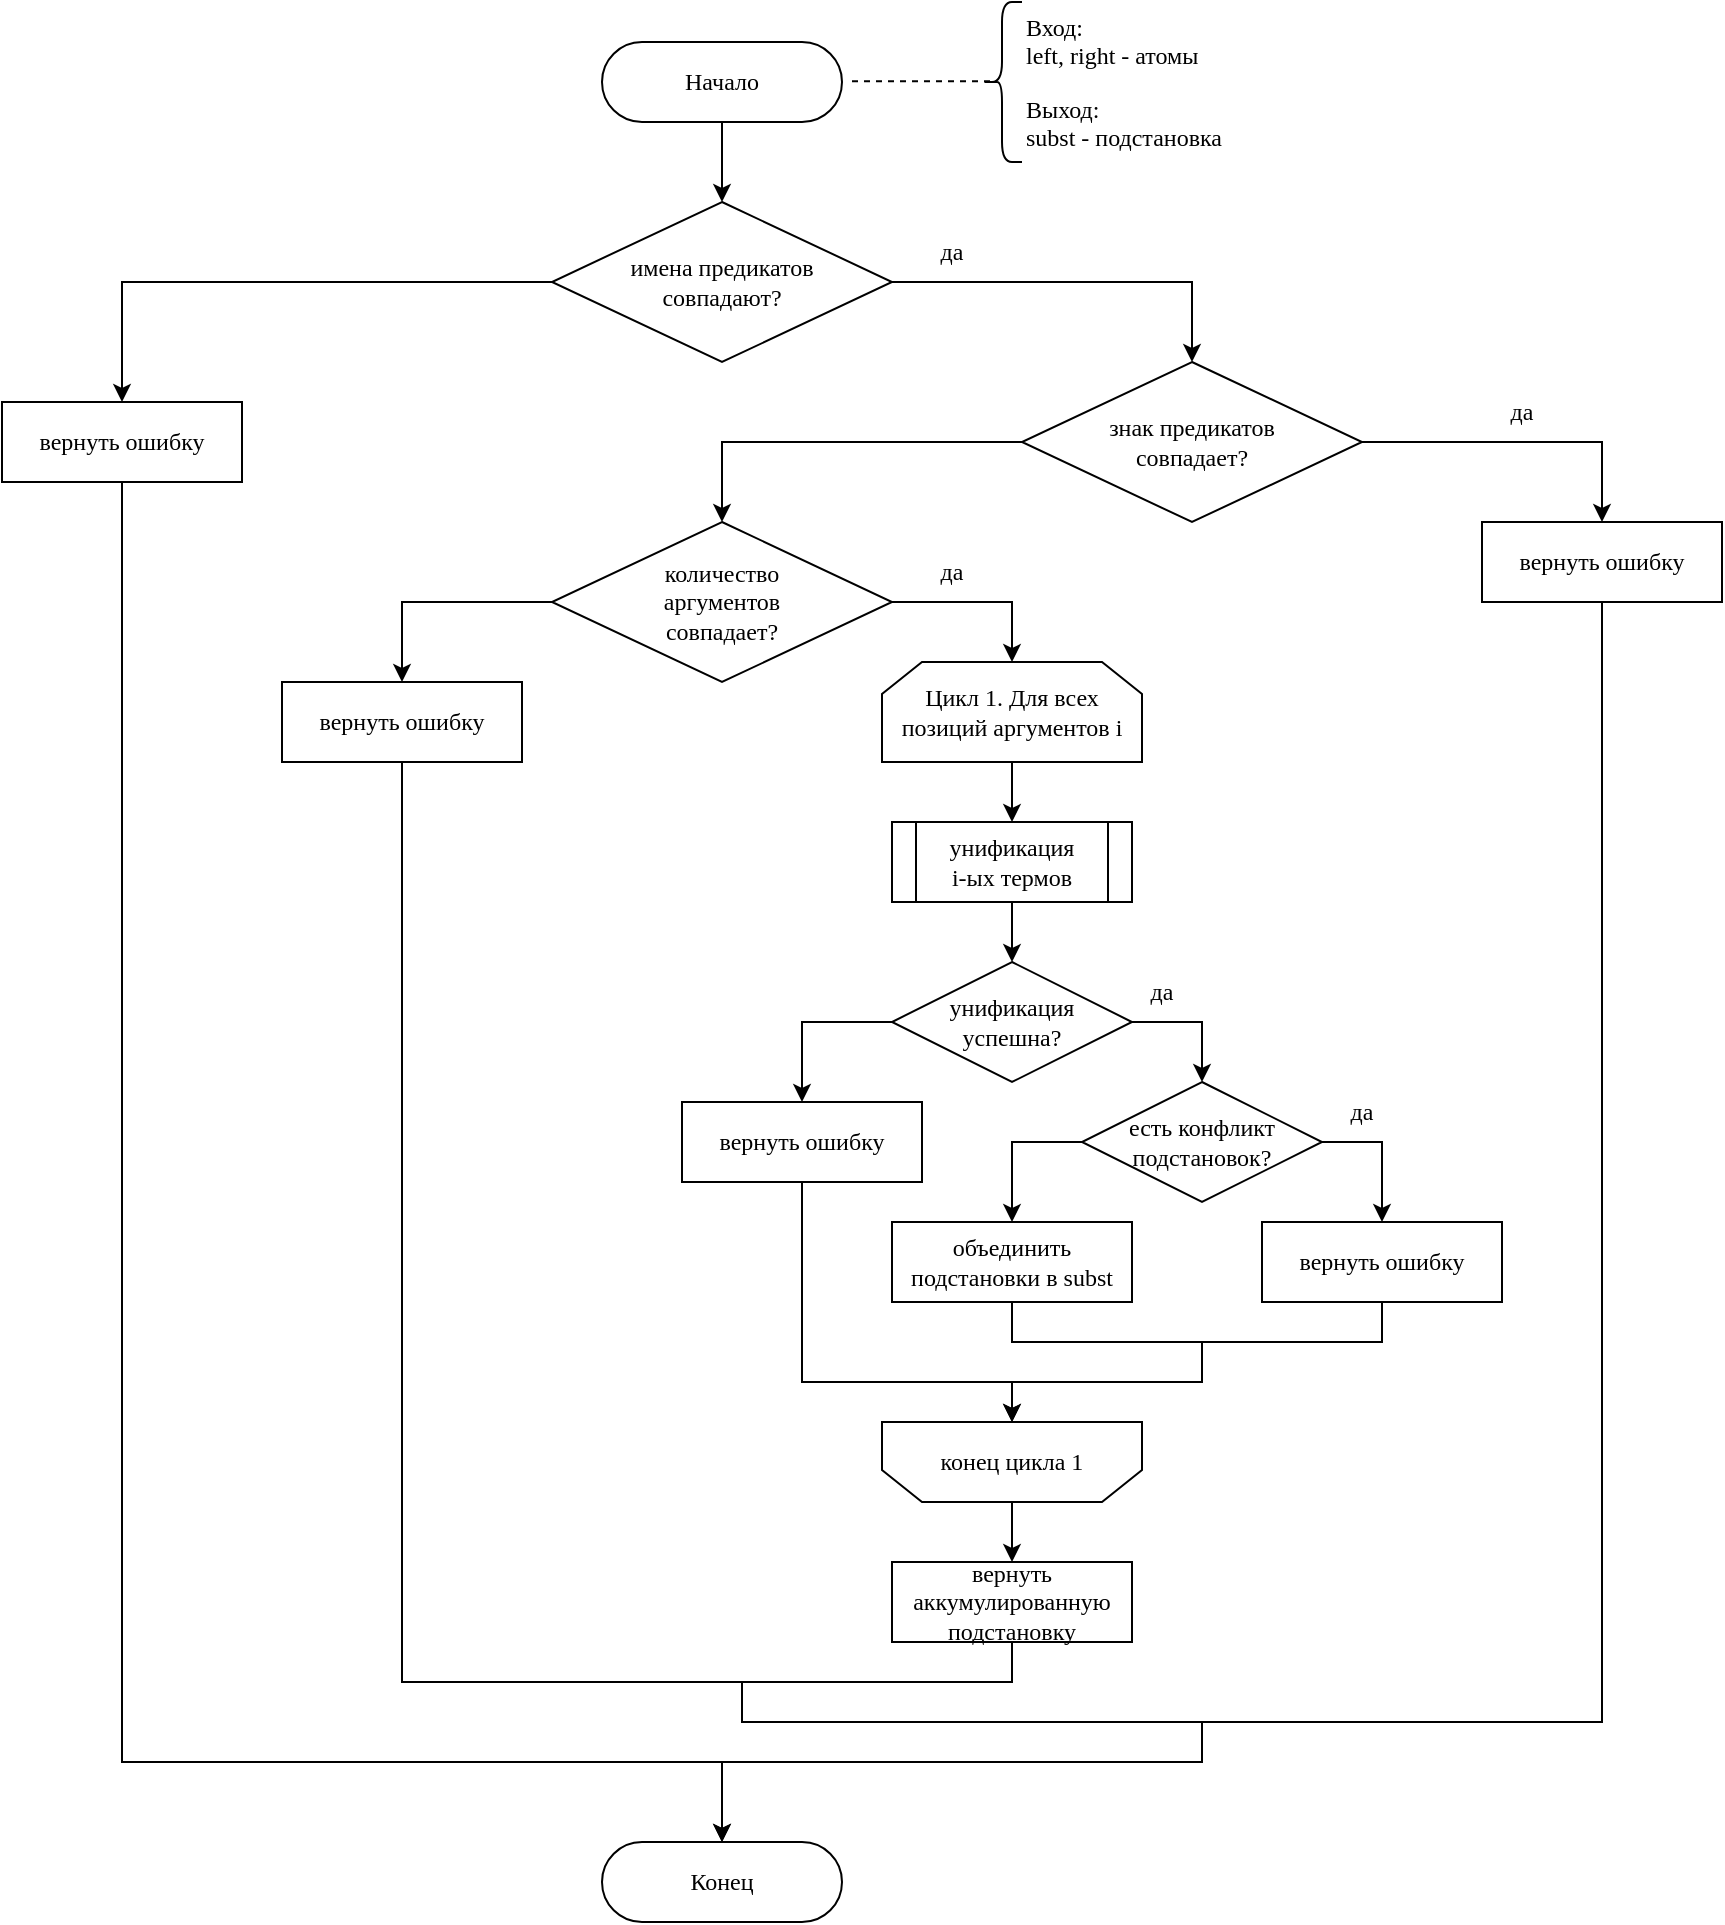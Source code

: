 <mxfile version="24.7.17" pages="4">
  <diagram name="unify-atom" id="Ut0lH5XIKBbIswd2aUUe">
    <mxGraphModel dx="1162" dy="684" grid="1" gridSize="10" guides="1" tooltips="1" connect="1" arrows="1" fold="1" page="1" pageScale="1" pageWidth="850" pageHeight="1100" math="0" shadow="0">
      <root>
        <mxCell id="0" />
        <mxCell id="1" parent="0" />
        <mxCell id="DIVVJUnq57N1kCc4AAWY-2" style="edgeStyle=orthogonalEdgeStyle;rounded=0;orthogonalLoop=1;jettySize=auto;html=1;fontFamily=Times New Roman;" edge="1" parent="1" source="ZeMHuzLMsoB38C2sHsEl-1" target="ZeMHuzLMsoB38C2sHsEl-6">
          <mxGeometry relative="1" as="geometry" />
        </mxCell>
        <mxCell id="ZeMHuzLMsoB38C2sHsEl-1" value="Начало" style="rounded=1;whiteSpace=wrap;html=1;arcSize=50;fontFamily=Times New Roman;" vertex="1" parent="1">
          <mxGeometry x="360" y="40" width="120" height="40" as="geometry" />
        </mxCell>
        <mxCell id="DIVVJUnq57N1kCc4AAWY-39" style="edgeStyle=orthogonalEdgeStyle;rounded=0;orthogonalLoop=1;jettySize=auto;html=1;exitX=0.5;exitY=1;exitDx=0;exitDy=0;entryX=0.5;entryY=0;entryDx=0;entryDy=0;fontFamily=Times New Roman;" edge="1" parent="1" source="ZeMHuzLMsoB38C2sHsEl-2" target="DIVVJUnq57N1kCc4AAWY-40">
          <mxGeometry relative="1" as="geometry">
            <mxPoint x="410" y="940" as="targetPoint" />
            <Array as="points">
              <mxPoint x="120" y="900" />
              <mxPoint x="420" y="900" />
            </Array>
          </mxGeometry>
        </mxCell>
        <mxCell id="ZeMHuzLMsoB38C2sHsEl-2" value="вернуть ошибку" style="rounded=0;whiteSpace=wrap;html=1;fontFamily=Times New Roman;" vertex="1" parent="1">
          <mxGeometry x="60" y="220" width="120" height="40" as="geometry" />
        </mxCell>
        <mxCell id="ZeMHuzLMsoB38C2sHsEl-3" value="" style="endArrow=none;dashed=1;html=1;rounded=0;fontFamily=Times New Roman;" edge="1" parent="1">
          <mxGeometry width="50" height="50" relative="1" as="geometry">
            <mxPoint x="485" y="59.62" as="sourcePoint" />
            <mxPoint x="555" y="59.62" as="targetPoint" />
          </mxGeometry>
        </mxCell>
        <mxCell id="ZeMHuzLMsoB38C2sHsEl-4" value="" style="shape=curlyBracket;whiteSpace=wrap;html=1;rounded=1;labelPosition=left;verticalLabelPosition=middle;align=right;verticalAlign=middle;fontFamily=Times New Roman;" vertex="1" parent="1">
          <mxGeometry x="550" y="20" width="20" height="80" as="geometry" />
        </mxCell>
        <mxCell id="ZeMHuzLMsoB38C2sHsEl-5" value="&lt;p style=&quot;margin-top: 0px;&quot;&gt;Вход:&lt;br&gt;&lt;span style=&quot;background-color: initial;&quot;&gt;left, right - атомы&lt;/span&gt;&lt;/p&gt;&lt;p style=&quot;margin-top: 0px;&quot;&gt;&lt;span style=&quot;background-color: initial;&quot;&gt;Выход:&lt;br&gt;&lt;/span&gt;&lt;span style=&quot;background-color: initial;&quot;&gt;subst - подстановка&lt;/span&gt;&lt;/p&gt;" style="text;html=1;whiteSpace=wrap;overflow=hidden;rounded=0;fontFamily=Times New Roman;" vertex="1" parent="1">
          <mxGeometry x="570" y="19" width="120" height="90" as="geometry" />
        </mxCell>
        <mxCell id="DIVVJUnq57N1kCc4AAWY-3" style="edgeStyle=orthogonalEdgeStyle;rounded=0;orthogonalLoop=1;jettySize=auto;html=1;exitX=1;exitY=0.5;exitDx=0;exitDy=0;entryX=0.5;entryY=0;entryDx=0;entryDy=0;fontFamily=Times New Roman;" edge="1" parent="1" source="ZeMHuzLMsoB38C2sHsEl-6" target="DIVVJUnq57N1kCc4AAWY-1">
          <mxGeometry relative="1" as="geometry" />
        </mxCell>
        <mxCell id="DIVVJUnq57N1kCc4AAWY-5" style="edgeStyle=orthogonalEdgeStyle;rounded=0;orthogonalLoop=1;jettySize=auto;html=1;exitX=0;exitY=0.5;exitDx=0;exitDy=0;entryX=0.5;entryY=0;entryDx=0;entryDy=0;fontFamily=Times New Roman;" edge="1" parent="1" source="ZeMHuzLMsoB38C2sHsEl-6" target="ZeMHuzLMsoB38C2sHsEl-2">
          <mxGeometry relative="1" as="geometry" />
        </mxCell>
        <mxCell id="ZeMHuzLMsoB38C2sHsEl-6" value="имена предикатов&lt;div&gt;совпадают?&lt;/div&gt;" style="rhombus;whiteSpace=wrap;html=1;fontFamily=Times New Roman;" vertex="1" parent="1">
          <mxGeometry x="335" y="120" width="170" height="80" as="geometry" />
        </mxCell>
        <mxCell id="DIVVJUnq57N1kCc4AAWY-6" style="edgeStyle=orthogonalEdgeStyle;rounded=0;orthogonalLoop=1;jettySize=auto;html=1;exitX=1;exitY=0.5;exitDx=0;exitDy=0;entryX=0.5;entryY=0;entryDx=0;entryDy=0;fontFamily=Times New Roman;" edge="1" parent="1" source="DIVVJUnq57N1kCc4AAWY-1" target="DIVVJUnq57N1kCc4AAWY-8">
          <mxGeometry relative="1" as="geometry">
            <mxPoint x="850.0" y="300.0" as="targetPoint" />
          </mxGeometry>
        </mxCell>
        <mxCell id="DIVVJUnq57N1kCc4AAWY-9" style="edgeStyle=orthogonalEdgeStyle;rounded=0;orthogonalLoop=1;jettySize=auto;html=1;exitX=0;exitY=0.5;exitDx=0;exitDy=0;entryX=0.5;entryY=0;entryDx=0;entryDy=0;fontFamily=Times New Roman;" edge="1" parent="1" source="DIVVJUnq57N1kCc4AAWY-1" target="DIVVJUnq57N1kCc4AAWY-10">
          <mxGeometry relative="1" as="geometry">
            <mxPoint x="430" y="240.308" as="targetPoint" />
          </mxGeometry>
        </mxCell>
        <mxCell id="DIVVJUnq57N1kCc4AAWY-1" value="знак предикатов&lt;div&gt;совпадает?&lt;/div&gt;" style="rhombus;whiteSpace=wrap;html=1;fontFamily=Times New Roman;" vertex="1" parent="1">
          <mxGeometry x="570" y="200" width="170" height="80" as="geometry" />
        </mxCell>
        <mxCell id="DIVVJUnq57N1kCc4AAWY-4" value="да" style="text;html=1;align=center;verticalAlign=middle;whiteSpace=wrap;rounded=0;fontFamily=Times New Roman;" vertex="1" parent="1">
          <mxGeometry x="505" y="130" width="60" height="30" as="geometry" />
        </mxCell>
        <mxCell id="DIVVJUnq57N1kCc4AAWY-7" value="да" style="text;html=1;align=center;verticalAlign=middle;whiteSpace=wrap;rounded=0;fontFamily=Times New Roman;" vertex="1" parent="1">
          <mxGeometry x="790" y="210" width="60" height="30" as="geometry" />
        </mxCell>
        <mxCell id="DIVVJUnq57N1kCc4AAWY-38" style="edgeStyle=orthogonalEdgeStyle;rounded=0;orthogonalLoop=1;jettySize=auto;html=1;exitX=0.5;exitY=1;exitDx=0;exitDy=0;endArrow=none;endFill=0;fontFamily=Times New Roman;" edge="1" parent="1" source="DIVVJUnq57N1kCc4AAWY-8">
          <mxGeometry relative="1" as="geometry">
            <mxPoint x="660" y="880" as="targetPoint" />
            <Array as="points">
              <mxPoint x="860" y="880" />
            </Array>
          </mxGeometry>
        </mxCell>
        <mxCell id="DIVVJUnq57N1kCc4AAWY-8" value="вернуть ошибку" style="rounded=0;whiteSpace=wrap;html=1;fontFamily=Times New Roman;" vertex="1" parent="1">
          <mxGeometry x="800" y="280" width="120" height="40" as="geometry" />
        </mxCell>
        <mxCell id="DIVVJUnq57N1kCc4AAWY-12" style="edgeStyle=orthogonalEdgeStyle;rounded=0;orthogonalLoop=1;jettySize=auto;html=1;exitX=0;exitY=0.5;exitDx=0;exitDy=0;entryX=0.5;entryY=0;entryDx=0;entryDy=0;fontFamily=Times New Roman;" edge="1" parent="1" source="DIVVJUnq57N1kCc4AAWY-10" target="DIVVJUnq57N1kCc4AAWY-11">
          <mxGeometry relative="1" as="geometry" />
        </mxCell>
        <mxCell id="DIVVJUnq57N1kCc4AAWY-17" style="edgeStyle=orthogonalEdgeStyle;rounded=0;orthogonalLoop=1;jettySize=auto;html=1;exitX=1;exitY=0.5;exitDx=0;exitDy=0;entryX=0.5;entryY=0;entryDx=0;entryDy=0;fontFamily=Times New Roman;" edge="1" parent="1" source="DIVVJUnq57N1kCc4AAWY-10" target="DIVVJUnq57N1kCc4AAWY-14">
          <mxGeometry relative="1" as="geometry" />
        </mxCell>
        <mxCell id="DIVVJUnq57N1kCc4AAWY-10" value="количество&lt;div&gt;аргументов&lt;div&gt;совпадает?&lt;/div&gt;&lt;/div&gt;" style="rhombus;whiteSpace=wrap;html=1;fontFamily=Times New Roman;" vertex="1" parent="1">
          <mxGeometry x="335" y="280" width="170" height="80" as="geometry" />
        </mxCell>
        <mxCell id="DIVVJUnq57N1kCc4AAWY-34" style="edgeStyle=orthogonalEdgeStyle;rounded=0;orthogonalLoop=1;jettySize=auto;html=1;exitX=0.5;exitY=1;exitDx=0;exitDy=0;endArrow=none;endFill=0;fontFamily=Times New Roman;" edge="1" parent="1" source="DIVVJUnq57N1kCc4AAWY-11">
          <mxGeometry relative="1" as="geometry">
            <mxPoint x="430" y="860" as="targetPoint" />
            <Array as="points">
              <mxPoint x="260" y="860" />
              <mxPoint x="390" y="860" />
              <mxPoint x="390" y="860" />
            </Array>
          </mxGeometry>
        </mxCell>
        <mxCell id="DIVVJUnq57N1kCc4AAWY-11" value="вернуть ошибку" style="rounded=0;whiteSpace=wrap;html=1;fontFamily=Times New Roman;" vertex="1" parent="1">
          <mxGeometry x="200" y="360" width="120" height="40" as="geometry" />
        </mxCell>
        <mxCell id="DIVVJUnq57N1kCc4AAWY-20" style="edgeStyle=orthogonalEdgeStyle;rounded=0;orthogonalLoop=1;jettySize=auto;html=1;fontFamily=Times New Roman;" edge="1" parent="1" source="DIVVJUnq57N1kCc4AAWY-13" target="DIVVJUnq57N1kCc4AAWY-19">
          <mxGeometry relative="1" as="geometry" />
        </mxCell>
        <mxCell id="DIVVJUnq57N1kCc4AAWY-13" value="унификация&lt;div&gt;i-ых термов&lt;/div&gt;" style="rounded=0;whiteSpace=wrap;html=1;shape=process;backgroundOutline=1;fontFamily=Times New Roman;" vertex="1" parent="1">
          <mxGeometry x="505" y="430" width="120" height="40" as="geometry" />
        </mxCell>
        <mxCell id="DIVVJUnq57N1kCc4AAWY-16" style="edgeStyle=orthogonalEdgeStyle;rounded=0;orthogonalLoop=1;jettySize=auto;html=1;exitX=0.5;exitY=1;exitDx=0;exitDy=0;fontFamily=Times New Roman;" edge="1" parent="1" source="DIVVJUnq57N1kCc4AAWY-14" target="DIVVJUnq57N1kCc4AAWY-13">
          <mxGeometry relative="1" as="geometry" />
        </mxCell>
        <mxCell id="DIVVJUnq57N1kCc4AAWY-14" value="Цикл 1. Для всех позиций аргументов i" style="shape=loopLimit;whiteSpace=wrap;html=1;fontFamily=Times New Roman;" vertex="1" parent="1">
          <mxGeometry x="500" y="350" width="130" height="50" as="geometry" />
        </mxCell>
        <mxCell id="DIVVJUnq57N1kCc4AAWY-36" style="edgeStyle=orthogonalEdgeStyle;rounded=0;orthogonalLoop=1;jettySize=auto;html=1;fontFamily=Times New Roman;" edge="1" parent="1" source="DIVVJUnq57N1kCc4AAWY-15" target="DIVVJUnq57N1kCc4AAWY-35">
          <mxGeometry relative="1" as="geometry" />
        </mxCell>
        <mxCell id="DIVVJUnq57N1kCc4AAWY-15" value="конец цикла 1" style="shape=loopLimit;whiteSpace=wrap;html=1;direction=west;fontFamily=Times New Roman;" vertex="1" parent="1">
          <mxGeometry x="500" y="730" width="130" height="40" as="geometry" />
        </mxCell>
        <mxCell id="DIVVJUnq57N1kCc4AAWY-18" value="да" style="text;html=1;align=center;verticalAlign=middle;whiteSpace=wrap;rounded=0;fontFamily=Times New Roman;" vertex="1" parent="1">
          <mxGeometry x="505" y="290" width="60" height="30" as="geometry" />
        </mxCell>
        <mxCell id="DIVVJUnq57N1kCc4AAWY-22" style="edgeStyle=orthogonalEdgeStyle;rounded=0;orthogonalLoop=1;jettySize=auto;html=1;exitX=1;exitY=0.5;exitDx=0;exitDy=0;entryX=0.5;entryY=0;entryDx=0;entryDy=0;fontFamily=Times New Roman;" edge="1" parent="1" source="DIVVJUnq57N1kCc4AAWY-19" target="DIVVJUnq57N1kCc4AAWY-21">
          <mxGeometry relative="1" as="geometry" />
        </mxCell>
        <mxCell id="DIVVJUnq57N1kCc4AAWY-24" style="edgeStyle=orthogonalEdgeStyle;rounded=0;orthogonalLoop=1;jettySize=auto;html=1;exitX=0;exitY=0.5;exitDx=0;exitDy=0;entryX=0.5;entryY=0;entryDx=0;entryDy=0;fontFamily=Times New Roman;" edge="1" parent="1" source="DIVVJUnq57N1kCc4AAWY-19" target="DIVVJUnq57N1kCc4AAWY-23">
          <mxGeometry relative="1" as="geometry" />
        </mxCell>
        <mxCell id="DIVVJUnq57N1kCc4AAWY-19" value="унификация&lt;div&gt;успешна?&lt;/div&gt;" style="rhombus;whiteSpace=wrap;html=1;fontFamily=Times New Roman;" vertex="1" parent="1">
          <mxGeometry x="505" y="500" width="120" height="60" as="geometry" />
        </mxCell>
        <mxCell id="DIVVJUnq57N1kCc4AAWY-27" style="edgeStyle=orthogonalEdgeStyle;rounded=0;orthogonalLoop=1;jettySize=auto;html=1;exitX=1;exitY=0.5;exitDx=0;exitDy=0;fontFamily=Times New Roman;" edge="1" parent="1" source="DIVVJUnq57N1kCc4AAWY-21" target="DIVVJUnq57N1kCc4AAWY-26">
          <mxGeometry relative="1" as="geometry" />
        </mxCell>
        <mxCell id="DIVVJUnq57N1kCc4AAWY-30" style="edgeStyle=orthogonalEdgeStyle;rounded=0;orthogonalLoop=1;jettySize=auto;html=1;exitX=0;exitY=0.5;exitDx=0;exitDy=0;fontFamily=Times New Roman;" edge="1" parent="1" source="DIVVJUnq57N1kCc4AAWY-21" target="DIVVJUnq57N1kCc4AAWY-29">
          <mxGeometry relative="1" as="geometry" />
        </mxCell>
        <mxCell id="DIVVJUnq57N1kCc4AAWY-21" value="есть конфликт&lt;div&gt;подстановок?&lt;/div&gt;" style="rhombus;whiteSpace=wrap;html=1;fontFamily=Times New Roman;" vertex="1" parent="1">
          <mxGeometry x="600" y="560" width="120" height="60" as="geometry" />
        </mxCell>
        <mxCell id="DIVVJUnq57N1kCc4AAWY-33" style="edgeStyle=orthogonalEdgeStyle;rounded=0;orthogonalLoop=1;jettySize=auto;html=1;exitX=0.5;exitY=1;exitDx=0;exitDy=0;fontFamily=Times New Roman;" edge="1" parent="1" source="DIVVJUnq57N1kCc4AAWY-23" target="DIVVJUnq57N1kCc4AAWY-15">
          <mxGeometry relative="1" as="geometry">
            <Array as="points">
              <mxPoint x="460" y="710" />
              <mxPoint x="565" y="710" />
            </Array>
          </mxGeometry>
        </mxCell>
        <mxCell id="DIVVJUnq57N1kCc4AAWY-23" value="вернуть ошибку" style="rounded=0;whiteSpace=wrap;html=1;fontFamily=Times New Roman;" vertex="1" parent="1">
          <mxGeometry x="400" y="570" width="120" height="40" as="geometry" />
        </mxCell>
        <mxCell id="DIVVJUnq57N1kCc4AAWY-25" value="да" style="text;html=1;align=center;verticalAlign=middle;whiteSpace=wrap;rounded=0;fontFamily=Times New Roman;" vertex="1" parent="1">
          <mxGeometry x="610" y="500" width="60" height="30" as="geometry" />
        </mxCell>
        <mxCell id="DIVVJUnq57N1kCc4AAWY-32" style="edgeStyle=orthogonalEdgeStyle;rounded=0;orthogonalLoop=1;jettySize=auto;html=1;exitX=0.5;exitY=1;exitDx=0;exitDy=0;fontFamily=Times New Roman;" edge="1" parent="1" source="DIVVJUnq57N1kCc4AAWY-26" target="DIVVJUnq57N1kCc4AAWY-15">
          <mxGeometry relative="1" as="geometry">
            <mxPoint x="610" y="710" as="targetPoint" />
            <Array as="points">
              <mxPoint x="750" y="690" />
              <mxPoint x="660" y="690" />
              <mxPoint x="660" y="710" />
              <mxPoint x="565" y="710" />
            </Array>
          </mxGeometry>
        </mxCell>
        <mxCell id="DIVVJUnq57N1kCc4AAWY-26" value="вернуть ошибку" style="rounded=0;whiteSpace=wrap;html=1;fontFamily=Times New Roman;" vertex="1" parent="1">
          <mxGeometry x="690" y="630" width="120" height="40" as="geometry" />
        </mxCell>
        <mxCell id="DIVVJUnq57N1kCc4AAWY-28" value="да" style="text;html=1;align=center;verticalAlign=middle;whiteSpace=wrap;rounded=0;fontFamily=Times New Roman;" vertex="1" parent="1">
          <mxGeometry x="710" y="560" width="60" height="30" as="geometry" />
        </mxCell>
        <mxCell id="DIVVJUnq57N1kCc4AAWY-31" style="edgeStyle=orthogonalEdgeStyle;rounded=0;orthogonalLoop=1;jettySize=auto;html=1;exitX=0.5;exitY=1;exitDx=0;exitDy=0;endArrow=none;endFill=0;fontFamily=Times New Roman;" edge="1" parent="1" source="DIVVJUnq57N1kCc4AAWY-29">
          <mxGeometry relative="1" as="geometry">
            <mxPoint x="660" y="690" as="targetPoint" />
            <Array as="points">
              <mxPoint x="565" y="690" />
              <mxPoint x="650" y="690" />
              <mxPoint x="650" y="690" />
            </Array>
          </mxGeometry>
        </mxCell>
        <mxCell id="DIVVJUnq57N1kCc4AAWY-29" value="объединить подстановки&amp;nbsp;&lt;span style=&quot;background-color: initial;&quot;&gt;в subst&lt;/span&gt;" style="rounded=0;whiteSpace=wrap;html=1;fontFamily=Times New Roman;" vertex="1" parent="1">
          <mxGeometry x="505" y="630" width="120" height="40" as="geometry" />
        </mxCell>
        <mxCell id="DIVVJUnq57N1kCc4AAWY-37" style="edgeStyle=orthogonalEdgeStyle;rounded=0;orthogonalLoop=1;jettySize=auto;html=1;exitX=0.5;exitY=1;exitDx=0;exitDy=0;fontFamily=Times New Roman;" edge="1" parent="1" source="DIVVJUnq57N1kCc4AAWY-35" target="DIVVJUnq57N1kCc4AAWY-40">
          <mxGeometry relative="1" as="geometry">
            <mxPoint x="410" y="940" as="targetPoint" />
            <Array as="points">
              <mxPoint x="565" y="860" />
              <mxPoint x="430" y="860" />
              <mxPoint x="430" y="880" />
              <mxPoint x="660" y="880" />
              <mxPoint x="660" y="900" />
              <mxPoint x="420" y="900" />
            </Array>
          </mxGeometry>
        </mxCell>
        <mxCell id="DIVVJUnq57N1kCc4AAWY-35" value="вернуть аккумулированную подстановку" style="rounded=0;whiteSpace=wrap;html=1;fontFamily=Times New Roman;" vertex="1" parent="1">
          <mxGeometry x="505" y="800" width="120" height="40" as="geometry" />
        </mxCell>
        <mxCell id="DIVVJUnq57N1kCc4AAWY-40" value="Конец" style="rounded=1;whiteSpace=wrap;html=1;arcSize=50;fontFamily=Times New Roman;" vertex="1" parent="1">
          <mxGeometry x="360" y="940" width="120" height="40" as="geometry" />
        </mxCell>
      </root>
    </mxGraphModel>
  </diagram>
  <diagram id="haanTqbLzB6U5pQek-kr" name="atom-struct">
    <mxGraphModel dx="1394" dy="821" grid="1" gridSize="10" guides="1" tooltips="1" connect="1" arrows="1" fold="1" page="1" pageScale="1" pageWidth="850" pageHeight="1100" math="0" shadow="0">
      <root>
        <mxCell id="0" />
        <mxCell id="1" parent="0" />
        <mxCell id="arUzPVbqgbGswZ5_tolh-65" style="edgeStyle=orthogonalEdgeStyle;rounded=0;orthogonalLoop=1;jettySize=auto;html=1;startArrow=diamondThin;startFill=0;endSize=10;startSize=10;fontFamily=Times New Roman;fontSize=14;" edge="1" parent="1" source="arUzPVbqgbGswZ5_tolh-1" target="arUzPVbqgbGswZ5_tolh-5">
          <mxGeometry relative="1" as="geometry">
            <Array as="points">
              <mxPoint x="610" y="375" />
              <mxPoint x="610" y="375" />
            </Array>
          </mxGeometry>
        </mxCell>
        <mxCell id="arUzPVbqgbGswZ5_tolh-71" style="edgeStyle=orthogonalEdgeStyle;rounded=0;orthogonalLoop=1;jettySize=auto;html=1;fontFamily=Times New Roman;fontSize=14;" edge="1" parent="1" source="arUzPVbqgbGswZ5_tolh-1" target="arUzPVbqgbGswZ5_tolh-18">
          <mxGeometry relative="1" as="geometry" />
        </mxCell>
        <mxCell id="arUzPVbqgbGswZ5_tolh-1" value="Atom" style="swimlane;fontStyle=1;align=center;verticalAlign=top;childLayout=stackLayout;horizontal=1;startSize=26;horizontalStack=0;resizeParent=1;resizeParentMax=0;resizeLast=0;collapsible=1;marginBottom=0;whiteSpace=wrap;html=1;fontFamily=Times New Roman;fontSize=14;" vertex="1" parent="1">
          <mxGeometry x="310" y="241" width="220" height="268" as="geometry" />
        </mxCell>
        <mxCell id="arUzPVbqgbGswZ5_tolh-2" value="- m_isInverse: bool" style="text;strokeColor=none;fillColor=none;align=left;verticalAlign=top;spacingLeft=4;spacingRight=4;overflow=hidden;rotatable=0;points=[[0,0.5],[1,0.5]];portConstraint=eastwest;whiteSpace=wrap;html=1;fontFamily=Times New Roman;fontSize=14;" vertex="1" parent="arUzPVbqgbGswZ5_tolh-1">
          <mxGeometry y="26" width="220" height="26" as="geometry" />
        </mxCell>
        <mxCell id="arUzPVbqgbGswZ5_tolh-13" value="- m_name: string" style="text;strokeColor=none;fillColor=none;align=left;verticalAlign=top;spacingLeft=4;spacingRight=4;overflow=hidden;rotatable=0;points=[[0,0.5],[1,0.5]];portConstraint=eastwest;whiteSpace=wrap;html=1;fontFamily=Times New Roman;fontSize=14;" vertex="1" parent="arUzPVbqgbGswZ5_tolh-1">
          <mxGeometry y="52" width="220" height="26" as="geometry" />
        </mxCell>
        <mxCell id="arUzPVbqgbGswZ5_tolh-14" value="- m_arguments: vector&amp;lt;Variable*&amp;gt;" style="text;strokeColor=none;fillColor=none;align=left;verticalAlign=top;spacingLeft=4;spacingRight=4;overflow=hidden;rotatable=0;points=[[0,0.5],[1,0.5]];portConstraint=eastwest;whiteSpace=wrap;html=1;fontFamily=Times New Roman;fontSize=14;" vertex="1" parent="arUzPVbqgbGswZ5_tolh-1">
          <mxGeometry y="78" width="220" height="26" as="geometry" />
        </mxCell>
        <mxCell id="arUzPVbqgbGswZ5_tolh-3" value="" style="line;strokeWidth=1;fillColor=none;align=left;verticalAlign=middle;spacingTop=-1;spacingLeft=3;spacingRight=3;rotatable=0;labelPosition=right;points=[];portConstraint=eastwest;strokeColor=inherit;fontFamily=Times New Roman;fontSize=14;" vertex="1" parent="arUzPVbqgbGswZ5_tolh-1">
          <mxGeometry y="104" width="220" height="8" as="geometry" />
        </mxCell>
        <mxCell id="arUzPVbqgbGswZ5_tolh-4" value="+ isInverse(): bool" style="text;strokeColor=none;fillColor=none;align=left;verticalAlign=top;spacingLeft=4;spacingRight=4;overflow=hidden;rotatable=0;points=[[0,0.5],[1,0.5]];portConstraint=eastwest;whiteSpace=wrap;html=1;fontFamily=Times New Roman;fontSize=14;" vertex="1" parent="arUzPVbqgbGswZ5_tolh-1">
          <mxGeometry y="112" width="220" height="26" as="geometry" />
        </mxCell>
        <mxCell id="arUzPVbqgbGswZ5_tolh-17" value="+ getName(): string" style="text;strokeColor=none;fillColor=none;align=left;verticalAlign=top;spacingLeft=4;spacingRight=4;overflow=hidden;rotatable=0;points=[[0,0.5],[1,0.5]];portConstraint=eastwest;whiteSpace=wrap;html=1;fontFamily=Times New Roman;fontSize=14;" vertex="1" parent="arUzPVbqgbGswZ5_tolh-1">
          <mxGeometry y="138" width="220" height="26" as="geometry" />
        </mxCell>
        <mxCell id="arUzPVbqgbGswZ5_tolh-16" value="+ getArguments(): vector&amp;lt;Variable*&amp;gt;" style="text;strokeColor=none;fillColor=none;align=left;verticalAlign=top;spacingLeft=4;spacingRight=4;overflow=hidden;rotatable=0;points=[[0,0.5],[1,0.5]];portConstraint=eastwest;whiteSpace=wrap;html=1;fontFamily=Times New Roman;fontSize=13;" vertex="1" parent="arUzPVbqgbGswZ5_tolh-1">
          <mxGeometry y="164" width="220" height="26" as="geometry" />
        </mxCell>
        <mxCell id="arUzPVbqgbGswZ5_tolh-23" value="+ commitVarNames(NameAllocator)" style="text;strokeColor=none;fillColor=none;align=left;verticalAlign=top;spacingLeft=4;spacingRight=4;overflow=hidden;rotatable=0;points=[[0,0.5],[1,0.5]];portConstraint=eastwest;whiteSpace=wrap;html=1;fontFamily=Times New Roman;fontSize=14;" vertex="1" parent="arUzPVbqgbGswZ5_tolh-1">
          <mxGeometry y="190" width="220" height="26" as="geometry" />
        </mxCell>
        <mxCell id="arUzPVbqgbGswZ5_tolh-24" value="+ renamedVars(NameAllocator): Atom" style="text;strokeColor=none;fillColor=none;align=left;verticalAlign=top;spacingLeft=4;spacingRight=4;overflow=hidden;rotatable=0;points=[[0,0.5],[1,0.5]];portConstraint=eastwest;whiteSpace=wrap;html=1;fontFamily=Times New Roman;fontSize=13;" vertex="1" parent="arUzPVbqgbGswZ5_tolh-1">
          <mxGeometry y="216" width="220" height="26" as="geometry" />
        </mxCell>
        <mxCell id="arUzPVbqgbGswZ5_tolh-25" value="+ toString(): string" style="text;strokeColor=none;fillColor=none;align=left;verticalAlign=top;spacingLeft=4;spacingRight=4;overflow=hidden;rotatable=0;points=[[0,0.5],[1,0.5]];portConstraint=eastwest;whiteSpace=wrap;html=1;fontFamily=Times New Roman;fontSize=14;" vertex="1" parent="arUzPVbqgbGswZ5_tolh-1">
          <mxGeometry y="242" width="220" height="26" as="geometry" />
        </mxCell>
        <mxCell id="arUzPVbqgbGswZ5_tolh-70" style="edgeStyle=orthogonalEdgeStyle;rounded=0;orthogonalLoop=1;jettySize=auto;html=1;fontFamily=Times New Roman;fontSize=14;" edge="1" parent="1" source="arUzPVbqgbGswZ5_tolh-5" target="arUzPVbqgbGswZ5_tolh-18">
          <mxGeometry relative="1" as="geometry">
            <Array as="points">
              <mxPoint x="145" y="151" />
            </Array>
          </mxGeometry>
        </mxCell>
        <mxCell id="arUzPVbqgbGswZ5_tolh-5" value="Variable" style="swimlane;fontStyle=1;align=center;verticalAlign=top;childLayout=stackLayout;horizontal=1;startSize=26;horizontalStack=0;resizeParent=1;resizeParentMax=0;resizeLast=0;collapsible=1;marginBottom=0;whiteSpace=wrap;html=1;fontFamily=Times New Roman;fontSize=14;" vertex="1" parent="1">
          <mxGeometry x="575" y="111" width="255" height="372" as="geometry" />
        </mxCell>
        <mxCell id="arUzPVbqgbGswZ5_tolh-6" value="- m_isConst: bool" style="text;strokeColor=none;fillColor=none;align=left;verticalAlign=top;spacingLeft=4;spacingRight=4;overflow=hidden;rotatable=0;points=[[0,0.5],[1,0.5]];portConstraint=eastwest;whiteSpace=wrap;html=1;fontFamily=Times New Roman;fontSize=14;" vertex="1" parent="arUzPVbqgbGswZ5_tolh-5">
          <mxGeometry y="26" width="255" height="26" as="geometry" />
        </mxCell>
        <mxCell id="arUzPVbqgbGswZ5_tolh-26" value="- m_value: string" style="text;strokeColor=none;fillColor=none;align=left;verticalAlign=top;spacingLeft=4;spacingRight=4;overflow=hidden;rotatable=0;points=[[0,0.5],[1,0.5]];portConstraint=eastwest;whiteSpace=wrap;html=1;fontFamily=Times New Roman;fontSize=14;" vertex="1" parent="arUzPVbqgbGswZ5_tolh-5">
          <mxGeometry y="52" width="255" height="26" as="geometry" />
        </mxCell>
        <mxCell id="arUzPVbqgbGswZ5_tolh-27" value="- m_arguments: vector&amp;lt;Variable*&amp;gt;" style="text;strokeColor=none;fillColor=none;align=left;verticalAlign=top;spacingLeft=4;spacingRight=4;overflow=hidden;rotatable=0;points=[[0,0.5],[1,0.5]];portConstraint=eastwest;whiteSpace=wrap;html=1;fontFamily=Times New Roman;fontSize=14;" vertex="1" parent="arUzPVbqgbGswZ5_tolh-5">
          <mxGeometry y="78" width="255" height="26" as="geometry" />
        </mxCell>
        <mxCell id="arUzPVbqgbGswZ5_tolh-7" value="" style="line;strokeWidth=1;fillColor=none;align=left;verticalAlign=middle;spacingTop=-1;spacingLeft=3;spacingRight=3;rotatable=0;labelPosition=right;points=[];portConstraint=eastwest;strokeColor=inherit;fontFamily=Times New Roman;fontSize=14;" vertex="1" parent="arUzPVbqgbGswZ5_tolh-5">
          <mxGeometry y="104" width="255" height="8" as="geometry" />
        </mxCell>
        <mxCell id="arUzPVbqgbGswZ5_tolh-8" value="+ isConst(): bool" style="text;strokeColor=none;fillColor=none;align=left;verticalAlign=top;spacingLeft=4;spacingRight=4;overflow=hidden;rotatable=0;points=[[0,0.5],[1,0.5]];portConstraint=eastwest;whiteSpace=wrap;html=1;fontFamily=Times New Roman;fontSize=14;" vertex="1" parent="arUzPVbqgbGswZ5_tolh-5">
          <mxGeometry y="112" width="255" height="26" as="geometry" />
        </mxCell>
        <mxCell id="arUzPVbqgbGswZ5_tolh-28" value="+ isVariable(): bool" style="text;strokeColor=none;fillColor=none;align=left;verticalAlign=top;spacingLeft=4;spacingRight=4;overflow=hidden;rotatable=0;points=[[0,0.5],[1,0.5]];portConstraint=eastwest;whiteSpace=wrap;html=1;fontFamily=Times New Roman;fontSize=14;" vertex="1" parent="arUzPVbqgbGswZ5_tolh-5">
          <mxGeometry y="138" width="255" height="26" as="geometry" />
        </mxCell>
        <mxCell id="arUzPVbqgbGswZ5_tolh-29" value="+ isFuncSym(): bool" style="text;strokeColor=none;fillColor=none;align=left;verticalAlign=top;spacingLeft=4;spacingRight=4;overflow=hidden;rotatable=0;points=[[0,0.5],[1,0.5]];portConstraint=eastwest;whiteSpace=wrap;html=1;fontFamily=Times New Roman;fontSize=14;" vertex="1" parent="arUzPVbqgbGswZ5_tolh-5">
          <mxGeometry y="164" width="255" height="26" as="geometry" />
        </mxCell>
        <mxCell id="arUzPVbqgbGswZ5_tolh-30" value="+ hasVars(): bool" style="text;strokeColor=none;fillColor=none;align=left;verticalAlign=top;spacingLeft=4;spacingRight=4;overflow=hidden;rotatable=0;points=[[0,0.5],[1,0.5]];portConstraint=eastwest;whiteSpace=wrap;html=1;fontFamily=Times New Roman;fontSize=14;" vertex="1" parent="arUzPVbqgbGswZ5_tolh-5">
          <mxGeometry y="190" width="255" height="26" as="geometry" />
        </mxCell>
        <mxCell id="arUzPVbqgbGswZ5_tolh-33" value="+ getValue(): string" style="text;strokeColor=none;fillColor=none;align=left;verticalAlign=top;spacingLeft=4;spacingRight=4;overflow=hidden;rotatable=0;points=[[0,0.5],[1,0.5]];portConstraint=eastwest;whiteSpace=wrap;html=1;fontFamily=Times New Roman;fontSize=14;" vertex="1" parent="arUzPVbqgbGswZ5_tolh-5">
          <mxGeometry y="216" width="255" height="26" as="geometry" />
        </mxCell>
        <mxCell id="arUzPVbqgbGswZ5_tolh-34" value="+ getArguments(): vector&amp;lt;Variable*&amp;gt;" style="text;strokeColor=none;fillColor=none;align=left;verticalAlign=top;spacingLeft=4;spacingRight=4;overflow=hidden;rotatable=0;points=[[0,0.5],[1,0.5]];portConstraint=eastwest;whiteSpace=wrap;html=1;fontFamily=Times New Roman;fontSize=14;" vertex="1" parent="arUzPVbqgbGswZ5_tolh-5">
          <mxGeometry y="242" width="255" height="26" as="geometry" />
        </mxCell>
        <mxCell id="arUzPVbqgbGswZ5_tolh-35" value="+ updateArgument(index, Variable*)" style="text;strokeColor=none;fillColor=none;align=left;verticalAlign=top;spacingLeft=4;spacingRight=4;overflow=hidden;rotatable=0;points=[[0,0.5],[1,0.5]];portConstraint=eastwest;whiteSpace=wrap;html=1;fontFamily=Times New Roman;fontSize=14;" vertex="1" parent="arUzPVbqgbGswZ5_tolh-5">
          <mxGeometry y="268" width="255" height="26" as="geometry" />
        </mxCell>
        <mxCell id="arUzPVbqgbGswZ5_tolh-31" value="+ commitVarNames(NameAllocator)" style="text;strokeColor=none;fillColor=none;align=left;verticalAlign=top;spacingLeft=4;spacingRight=4;overflow=hidden;rotatable=0;points=[[0,0.5],[1,0.5]];portConstraint=eastwest;whiteSpace=wrap;html=1;fontFamily=Times New Roman;fontSize=14;" vertex="1" parent="arUzPVbqgbGswZ5_tolh-5">
          <mxGeometry y="294" width="255" height="26" as="geometry" />
        </mxCell>
        <mxCell id="arUzPVbqgbGswZ5_tolh-32" value="+ renamedVars(NameAllocator): Variable*" style="text;strokeColor=none;fillColor=none;align=left;verticalAlign=top;spacingLeft=4;spacingRight=4;overflow=hidden;rotatable=0;points=[[0,0.5],[1,0.5]];portConstraint=eastwest;whiteSpace=wrap;html=1;fontFamily=Times New Roman;fontSize=14;" vertex="1" parent="arUzPVbqgbGswZ5_tolh-5">
          <mxGeometry y="320" width="255" height="26" as="geometry" />
        </mxCell>
        <mxCell id="arUzPVbqgbGswZ5_tolh-36" value="+ toString(): string" style="text;strokeColor=none;fillColor=none;align=left;verticalAlign=top;spacingLeft=4;spacingRight=4;overflow=hidden;rotatable=0;points=[[0,0.5],[1,0.5]];portConstraint=eastwest;whiteSpace=wrap;html=1;fontFamily=Times New Roman;fontSize=14;" vertex="1" parent="arUzPVbqgbGswZ5_tolh-5">
          <mxGeometry y="346" width="255" height="26" as="geometry" />
        </mxCell>
        <mxCell id="arUzPVbqgbGswZ5_tolh-69" style="edgeStyle=orthogonalEdgeStyle;rounded=0;orthogonalLoop=1;jettySize=auto;html=1;endSize=10;startSize=10;startArrow=diamondThin;startFill=0;fontFamily=Times New Roman;fontSize=14;" edge="1" parent="1" source="arUzPVbqgbGswZ5_tolh-9" target="arUzPVbqgbGswZ5_tolh-5">
          <mxGeometry relative="1" as="geometry" />
        </mxCell>
        <mxCell id="arUzPVbqgbGswZ5_tolh-9" value="Subst" style="swimlane;fontStyle=1;align=center;verticalAlign=top;childLayout=stackLayout;horizontal=1;startSize=26;horizontalStack=0;resizeParent=1;resizeParentMax=0;resizeLast=0;collapsible=1;marginBottom=0;whiteSpace=wrap;html=1;fontFamily=Times New Roman;fontSize=14;" vertex="1" parent="1">
          <mxGeometry x="582.5" y="561" width="240" height="242" as="geometry" />
        </mxCell>
        <mxCell id="arUzPVbqgbGswZ5_tolh-10" value="- m_pairs: map&amp;lt;string, Variable*&amp;gt;" style="text;strokeColor=none;fillColor=none;align=left;verticalAlign=top;spacingLeft=4;spacingRight=4;overflow=hidden;rotatable=0;points=[[0,0.5],[1,0.5]];portConstraint=eastwest;whiteSpace=wrap;html=1;fontFamily=Times New Roman;fontSize=14;" vertex="1" parent="arUzPVbqgbGswZ5_tolh-9">
          <mxGeometry y="26" width="240" height="26" as="geometry" />
        </mxCell>
        <mxCell id="arUzPVbqgbGswZ5_tolh-52" value="- m_links: list&amp;lt;set&amp;lt;string&amp;gt;&amp;gt;" style="text;strokeColor=none;fillColor=none;align=left;verticalAlign=top;spacingLeft=4;spacingRight=4;overflow=hidden;rotatable=0;points=[[0,0.5],[1,0.5]];portConstraint=eastwest;whiteSpace=wrap;html=1;fontFamily=Times New Roman;fontSize=14;" vertex="1" parent="arUzPVbqgbGswZ5_tolh-9">
          <mxGeometry y="52" width="240" height="26" as="geometry" />
        </mxCell>
        <mxCell id="arUzPVbqgbGswZ5_tolh-11" value="" style="line;strokeWidth=1;fillColor=none;align=left;verticalAlign=middle;spacingTop=-1;spacingLeft=3;spacingRight=3;rotatable=0;labelPosition=right;points=[];portConstraint=eastwest;strokeColor=inherit;fontFamily=Times New Roman;fontSize=14;" vertex="1" parent="arUzPVbqgbGswZ5_tolh-9">
          <mxGeometry y="78" width="240" height="8" as="geometry" />
        </mxCell>
        <mxCell id="arUzPVbqgbGswZ5_tolh-12" value="+ insert(name: string, Variable*): bool" style="text;strokeColor=none;fillColor=none;align=left;verticalAlign=top;spacingLeft=4;spacingRight=4;overflow=hidden;rotatable=0;points=[[0,0.5],[1,0.5]];portConstraint=eastwest;whiteSpace=wrap;html=1;fontFamily=Times New Roman;fontSize=14;" vertex="1" parent="arUzPVbqgbGswZ5_tolh-9">
          <mxGeometry y="86" width="240" height="26" as="geometry" />
        </mxCell>
        <mxCell id="arUzPVbqgbGswZ5_tolh-53" value="+ link(name1: string, name2: string): bool" style="text;strokeColor=none;fillColor=none;align=left;verticalAlign=top;spacingLeft=4;spacingRight=4;overflow=hidden;rotatable=0;points=[[0,0.5],[1,0.5]];portConstraint=eastwest;whiteSpace=wrap;html=1;fontFamily=Times New Roman;fontSize=14;" vertex="1" parent="arUzPVbqgbGswZ5_tolh-9">
          <mxGeometry y="112" width="240" height="26" as="geometry" />
        </mxCell>
        <mxCell id="arUzPVbqgbGswZ5_tolh-54" value="+ apply(Variable*): Variable*" style="text;strokeColor=none;fillColor=none;align=left;verticalAlign=top;spacingLeft=4;spacingRight=4;overflow=hidden;rotatable=0;points=[[0,0.5],[1,0.5]];portConstraint=eastwest;whiteSpace=wrap;html=1;fontFamily=Times New Roman;fontSize=14;" vertex="1" parent="arUzPVbqgbGswZ5_tolh-9">
          <mxGeometry y="138" width="240" height="26" as="geometry" />
        </mxCell>
        <mxCell id="arUzPVbqgbGswZ5_tolh-55" value="+ apply(Atom): Atom" style="text;strokeColor=none;fillColor=none;align=left;verticalAlign=top;spacingLeft=4;spacingRight=4;overflow=hidden;rotatable=0;points=[[0,0.5],[1,0.5]];portConstraint=eastwest;whiteSpace=wrap;html=1;fontFamily=Times New Roman;fontSize=14;" vertex="1" parent="arUzPVbqgbGswZ5_tolh-9">
          <mxGeometry y="164" width="240" height="26" as="geometry" />
        </mxCell>
        <mxCell id="arUzPVbqgbGswZ5_tolh-56" value="+ apply(Disjunct): Disjunct" style="text;strokeColor=none;fillColor=none;align=left;verticalAlign=top;spacingLeft=4;spacingRight=4;overflow=hidden;rotatable=0;points=[[0,0.5],[1,0.5]];portConstraint=eastwest;whiteSpace=wrap;html=1;fontFamily=Times New Roman;fontSize=14;" vertex="1" parent="arUzPVbqgbGswZ5_tolh-9">
          <mxGeometry y="190" width="240" height="26" as="geometry" />
        </mxCell>
        <mxCell id="arUzPVbqgbGswZ5_tolh-57" value="+ toString(): string" style="text;strokeColor=none;fillColor=none;align=left;verticalAlign=top;spacingLeft=4;spacingRight=4;overflow=hidden;rotatable=0;points=[[0,0.5],[1,0.5]];portConstraint=eastwest;whiteSpace=wrap;html=1;fontFamily=Times New Roman;fontSize=14;" vertex="1" parent="arUzPVbqgbGswZ5_tolh-9">
          <mxGeometry y="216" width="240" height="26" as="geometry" />
        </mxCell>
        <mxCell id="arUzPVbqgbGswZ5_tolh-18" value="NameAllocator" style="swimlane;fontStyle=1;align=center;verticalAlign=top;childLayout=stackLayout;horizontal=1;startSize=26;horizontalStack=0;resizeParent=1;resizeParentMax=0;resizeLast=0;collapsible=1;marginBottom=0;whiteSpace=wrap;html=1;fontFamily=Times New Roman;fontSize=14;" vertex="1" parent="1">
          <mxGeometry x="35" y="267" width="220" height="216" as="geometry" />
        </mxCell>
        <mxCell id="arUzPVbqgbGswZ5_tolh-19" value="- m_allocated: map&amp;lt;string, list&amp;lt;int&amp;gt;&amp;gt;" style="text;strokeColor=none;fillColor=none;align=left;verticalAlign=top;spacingLeft=4;spacingRight=4;overflow=hidden;rotatable=0;points=[[0,0.5],[1,0.5]];portConstraint=eastwest;whiteSpace=wrap;html=1;fontFamily=Times New Roman;fontSize=13;" vertex="1" parent="arUzPVbqgbGswZ5_tolh-18">
          <mxGeometry y="26" width="220" height="26" as="geometry" />
        </mxCell>
        <mxCell id="arUzPVbqgbGswZ5_tolh-37" value="- m_working: map&amp;lt;string, string&amp;gt;" style="text;strokeColor=none;fillColor=none;align=left;verticalAlign=top;spacingLeft=4;spacingRight=4;overflow=hidden;rotatable=0;points=[[0,0.5],[1,0.5]];portConstraint=eastwest;whiteSpace=wrap;html=1;fontFamily=Times New Roman;fontSize=14;" vertex="1" parent="arUzPVbqgbGswZ5_tolh-18">
          <mxGeometry y="52" width="220" height="26" as="geometry" />
        </mxCell>
        <mxCell id="arUzPVbqgbGswZ5_tolh-20" value="" style="line;strokeWidth=1;fillColor=none;align=left;verticalAlign=middle;spacingTop=-1;spacingLeft=3;spacingRight=3;rotatable=0;labelPosition=right;points=[];portConstraint=eastwest;strokeColor=inherit;fontFamily=Times New Roman;fontSize=14;" vertex="1" parent="arUzPVbqgbGswZ5_tolh-18">
          <mxGeometry y="78" width="220" height="8" as="geometry" />
        </mxCell>
        <mxCell id="arUzPVbqgbGswZ5_tolh-21" value="+ allocateName(string): bool" style="text;strokeColor=none;fillColor=none;align=left;verticalAlign=top;spacingLeft=4;spacingRight=4;overflow=hidden;rotatable=0;points=[[0,0.5],[1,0.5]];portConstraint=eastwest;whiteSpace=wrap;html=1;fontFamily=Times New Roman;fontSize=14;" vertex="1" parent="arUzPVbqgbGswZ5_tolh-18">
          <mxGeometry y="86" width="220" height="26" as="geometry" />
        </mxCell>
        <mxCell id="arUzPVbqgbGswZ5_tolh-38" value="+ allocateRenaming(string): string" style="text;strokeColor=none;fillColor=none;align=left;verticalAlign=top;spacingLeft=4;spacingRight=4;overflow=hidden;rotatable=0;points=[[0,0.5],[1,0.5]];portConstraint=eastwest;whiteSpace=wrap;html=1;fontFamily=Times New Roman;fontSize=14;" vertex="1" parent="arUzPVbqgbGswZ5_tolh-18">
          <mxGeometry y="112" width="220" height="26" as="geometry" />
        </mxCell>
        <mxCell id="arUzPVbqgbGswZ5_tolh-40" value="+ commit()" style="text;strokeColor=none;fillColor=none;align=left;verticalAlign=top;spacingLeft=4;spacingRight=4;overflow=hidden;rotatable=0;points=[[0,0.5],[1,0.5]];portConstraint=eastwest;whiteSpace=wrap;html=1;fontFamily=Times New Roman;fontSize=14;" vertex="1" parent="arUzPVbqgbGswZ5_tolh-18">
          <mxGeometry y="138" width="220" height="26" as="geometry" />
        </mxCell>
        <mxCell id="arUzPVbqgbGswZ5_tolh-39" value="+ deallocate(string)" style="text;strokeColor=none;fillColor=none;align=left;verticalAlign=top;spacingLeft=4;spacingRight=4;overflow=hidden;rotatable=0;points=[[0,0.5],[1,0.5]];portConstraint=eastwest;whiteSpace=wrap;html=1;fontFamily=Times New Roman;fontSize=14;" vertex="1" parent="arUzPVbqgbGswZ5_tolh-18">
          <mxGeometry y="164" width="220" height="26" as="geometry" />
        </mxCell>
        <mxCell id="arUzPVbqgbGswZ5_tolh-41" value="+ toString(): string" style="text;strokeColor=none;fillColor=none;align=left;verticalAlign=top;spacingLeft=4;spacingRight=4;overflow=hidden;rotatable=0;points=[[0,0.5],[1,0.5]];portConstraint=eastwest;whiteSpace=wrap;html=1;fontFamily=Times New Roman;fontSize=14;" vertex="1" parent="arUzPVbqgbGswZ5_tolh-18">
          <mxGeometry y="190" width="220" height="26" as="geometry" />
        </mxCell>
        <mxCell id="arUzPVbqgbGswZ5_tolh-42" value="Disjunct" style="swimlane;fontStyle=1;align=center;verticalAlign=top;childLayout=stackLayout;horizontal=1;startSize=26;horizontalStack=0;resizeParent=1;resizeParentMax=0;resizeLast=0;collapsible=1;marginBottom=0;whiteSpace=wrap;html=1;fontFamily=Times New Roman;fontSize=14;" vertex="1" parent="1">
          <mxGeometry x="295" y="601" width="250" height="190" as="geometry" />
        </mxCell>
        <mxCell id="arUzPVbqgbGswZ5_tolh-43" value="- m_atoms: vector&amp;lt;Atom&amp;gt;" style="text;strokeColor=none;fillColor=none;align=left;verticalAlign=top;spacingLeft=4;spacingRight=4;overflow=hidden;rotatable=0;points=[[0,0.5],[1,0.5]];portConstraint=eastwest;whiteSpace=wrap;html=1;fontFamily=Times New Roman;fontSize=14;" vertex="1" parent="arUzPVbqgbGswZ5_tolh-42">
          <mxGeometry y="26" width="250" height="26" as="geometry" />
        </mxCell>
        <mxCell id="arUzPVbqgbGswZ5_tolh-44" value="" style="line;strokeWidth=1;fillColor=none;align=left;verticalAlign=middle;spacingTop=-1;spacingLeft=3;spacingRight=3;rotatable=0;labelPosition=right;points=[];portConstraint=eastwest;strokeColor=inherit;fontFamily=Times New Roman;fontSize=14;" vertex="1" parent="arUzPVbqgbGswZ5_tolh-42">
          <mxGeometry y="52" width="250" height="8" as="geometry" />
        </mxCell>
        <mxCell id="arUzPVbqgbGswZ5_tolh-45" value="+ withoutNth(index): Disjunct" style="text;strokeColor=none;fillColor=none;align=left;verticalAlign=top;spacingLeft=4;spacingRight=4;overflow=hidden;rotatable=0;points=[[0,0.5],[1,0.5]];portConstraint=eastwest;whiteSpace=wrap;html=1;fontFamily=Times New Roman;fontSize=14;" vertex="1" parent="arUzPVbqgbGswZ5_tolh-42">
          <mxGeometry y="60" width="250" height="26" as="geometry" />
        </mxCell>
        <mxCell id="arUzPVbqgbGswZ5_tolh-46" value="+ operator+(Disjunct): Disjunct" style="text;strokeColor=none;fillColor=none;align=left;verticalAlign=top;spacingLeft=4;spacingRight=4;overflow=hidden;rotatable=0;points=[[0,0.5],[1,0.5]];portConstraint=eastwest;whiteSpace=wrap;html=1;fontFamily=Times New Roman;fontSize=14;" vertex="1" parent="arUzPVbqgbGswZ5_tolh-42">
          <mxGeometry y="86" width="250" height="26" as="geometry" />
        </mxCell>
        <mxCell id="arUzPVbqgbGswZ5_tolh-47" value="+ commitVarNames(NameAllocator)" style="text;strokeColor=none;fillColor=none;align=left;verticalAlign=top;spacingLeft=4;spacingRight=4;overflow=hidden;rotatable=0;points=[[0,0.5],[1,0.5]];portConstraint=eastwest;whiteSpace=wrap;html=1;fontFamily=Times New Roman;fontSize=14;" vertex="1" parent="arUzPVbqgbGswZ5_tolh-42">
          <mxGeometry y="112" width="250" height="26" as="geometry" />
        </mxCell>
        <mxCell id="arUzPVbqgbGswZ5_tolh-50" value="+ renamedVars(NameAllocator): Disjunct" style="text;strokeColor=none;fillColor=none;align=left;verticalAlign=top;spacingLeft=4;spacingRight=4;overflow=hidden;rotatable=0;points=[[0,0.5],[1,0.5]];portConstraint=eastwest;whiteSpace=wrap;html=1;fontFamily=Times New Roman;fontSize=14;" vertex="1" parent="arUzPVbqgbGswZ5_tolh-42">
          <mxGeometry y="138" width="250" height="26" as="geometry" />
        </mxCell>
        <mxCell id="arUzPVbqgbGswZ5_tolh-51" value="+ toString(): string" style="text;strokeColor=none;fillColor=none;align=left;verticalAlign=top;spacingLeft=4;spacingRight=4;overflow=hidden;rotatable=0;points=[[0,0.5],[1,0.5]];portConstraint=eastwest;whiteSpace=wrap;html=1;fontFamily=Times New Roman;fontSize=14;" vertex="1" parent="arUzPVbqgbGswZ5_tolh-42">
          <mxGeometry y="164" width="250" height="26" as="geometry" />
        </mxCell>
        <mxCell id="arUzPVbqgbGswZ5_tolh-68" style="edgeStyle=orthogonalEdgeStyle;rounded=0;orthogonalLoop=1;jettySize=auto;html=1;endSize=10;startSize=10;startArrow=diamondThin;startFill=1;fontFamily=Times New Roman;fontSize=14;" edge="1" parent="1" source="arUzPVbqgbGswZ5_tolh-58" target="arUzPVbqgbGswZ5_tolh-9">
          <mxGeometry relative="1" as="geometry">
            <Array as="points">
              <mxPoint x="703" y="920" />
            </Array>
          </mxGeometry>
        </mxCell>
        <mxCell id="arUzPVbqgbGswZ5_tolh-58" value="ExtendedDisjunct" style="swimlane;fontStyle=1;align=center;verticalAlign=top;childLayout=stackLayout;horizontal=1;startSize=26;horizontalStack=0;resizeParent=1;resizeParentMax=0;resizeLast=0;collapsible=1;marginBottom=0;whiteSpace=wrap;html=1;fontFamily=Times New Roman;fontSize=14;" vertex="1" parent="1">
          <mxGeometry x="475" y="851" width="160" height="138" as="geometry" />
        </mxCell>
        <mxCell id="arUzPVbqgbGswZ5_tolh-63" value="+ id: int" style="text;strokeColor=none;fillColor=none;align=left;verticalAlign=top;spacingLeft=4;spacingRight=4;overflow=hidden;rotatable=0;points=[[0,0.5],[1,0.5]];portConstraint=eastwest;whiteSpace=wrap;html=1;fontFamily=Times New Roman;fontSize=14;" vertex="1" parent="arUzPVbqgbGswZ5_tolh-58">
          <mxGeometry y="26" width="160" height="26" as="geometry" />
        </mxCell>
        <mxCell id="arUzPVbqgbGswZ5_tolh-59" value="+ disjunct: Disjunct" style="text;strokeColor=none;fillColor=none;align=left;verticalAlign=top;spacingLeft=4;spacingRight=4;overflow=hidden;rotatable=0;points=[[0,0.5],[1,0.5]];portConstraint=eastwest;whiteSpace=wrap;html=1;fontFamily=Times New Roman;fontSize=14;" vertex="1" parent="arUzPVbqgbGswZ5_tolh-58">
          <mxGeometry y="52" width="160" height="26" as="geometry" />
        </mxCell>
        <mxCell id="arUzPVbqgbGswZ5_tolh-62" value="+ subst: Subst" style="text;strokeColor=none;fillColor=none;align=left;verticalAlign=top;spacingLeft=4;spacingRight=4;overflow=hidden;rotatable=0;points=[[0,0.5],[1,0.5]];portConstraint=eastwest;whiteSpace=wrap;html=1;fontFamily=Times New Roman;fontSize=14;" vertex="1" parent="arUzPVbqgbGswZ5_tolh-58">
          <mxGeometry y="78" width="160" height="26" as="geometry" />
        </mxCell>
        <mxCell id="arUzPVbqgbGswZ5_tolh-64" value="+ parent_id: int[2]" style="text;strokeColor=none;fillColor=none;align=left;verticalAlign=top;spacingLeft=4;spacingRight=4;overflow=hidden;rotatable=0;points=[[0,0.5],[1,0.5]];portConstraint=eastwest;whiteSpace=wrap;html=1;fontFamily=Times New Roman;fontSize=14;" vertex="1" parent="arUzPVbqgbGswZ5_tolh-58">
          <mxGeometry y="104" width="160" height="26" as="geometry" />
        </mxCell>
        <mxCell id="arUzPVbqgbGswZ5_tolh-60" value="" style="line;strokeWidth=1;fillColor=none;align=left;verticalAlign=middle;spacingTop=-1;spacingLeft=3;spacingRight=3;rotatable=0;labelPosition=right;points=[];portConstraint=eastwest;strokeColor=inherit;fontFamily=Times New Roman;fontSize=14;" vertex="1" parent="arUzPVbqgbGswZ5_tolh-58">
          <mxGeometry y="130" width="160" height="8" as="geometry" />
        </mxCell>
        <mxCell id="arUzPVbqgbGswZ5_tolh-66" style="edgeStyle=orthogonalEdgeStyle;rounded=0;orthogonalLoop=1;jettySize=auto;html=1;startArrow=diamondThin;startFill=0;startSize=10;endSize=10;fontFamily=Times New Roman;fontSize=14;" edge="1" parent="1" source="arUzPVbqgbGswZ5_tolh-42" target="arUzPVbqgbGswZ5_tolh-1">
          <mxGeometry relative="1" as="geometry">
            <Array as="points" />
          </mxGeometry>
        </mxCell>
        <mxCell id="arUzPVbqgbGswZ5_tolh-67" style="edgeStyle=orthogonalEdgeStyle;rounded=0;orthogonalLoop=1;jettySize=auto;html=1;startArrow=diamondThin;startFill=1;startSize=10;endSize=10;fontFamily=Times New Roman;fontSize=14;" edge="1" parent="1" source="arUzPVbqgbGswZ5_tolh-58" target="arUzPVbqgbGswZ5_tolh-42">
          <mxGeometry relative="1" as="geometry">
            <Array as="points">
              <mxPoint x="420" y="920" />
            </Array>
          </mxGeometry>
        </mxCell>
        <mxCell id="arUzPVbqgbGswZ5_tolh-72" style="edgeStyle=orthogonalEdgeStyle;rounded=0;orthogonalLoop=1;jettySize=auto;html=1;fontFamily=Times New Roman;fontSize=14;" edge="1" parent="1" source="arUzPVbqgbGswZ5_tolh-42" target="arUzPVbqgbGswZ5_tolh-18">
          <mxGeometry relative="1" as="geometry">
            <mxPoint x="165" y="321" as="targetPoint" />
            <Array as="points">
              <mxPoint x="145" y="696" />
            </Array>
          </mxGeometry>
        </mxCell>
      </root>
    </mxGraphModel>
  </diagram>
  <diagram id="pvmI54QA244c1OW--9ip" name="unify-term">
    <mxGraphModel dx="1467" dy="864" grid="1" gridSize="10" guides="1" tooltips="1" connect="1" arrows="1" fold="1" page="1" pageScale="1" pageWidth="850" pageHeight="1100" math="0" shadow="0">
      <root>
        <mxCell id="0" />
        <mxCell id="1" parent="0" />
        <mxCell id="OFdCWYTN5t2fXhbt_Q4N-5" style="edgeStyle=orthogonalEdgeStyle;rounded=0;orthogonalLoop=1;jettySize=auto;html=1;fontFamily=Times New Roman;" edge="1" parent="1" source="UAw54PGNJWbaBpliQd9j-1" target="OFdCWYTN5t2fXhbt_Q4N-4">
          <mxGeometry relative="1" as="geometry" />
        </mxCell>
        <mxCell id="UAw54PGNJWbaBpliQd9j-1" value="Начало" style="rounded=1;whiteSpace=wrap;html=1;arcSize=50;fontFamily=Times New Roman;" vertex="1" parent="1">
          <mxGeometry x="485" y="56" width="110" height="30" as="geometry" />
        </mxCell>
        <mxCell id="OFdCWYTN5t2fXhbt_Q4N-1" value="" style="endArrow=none;dashed=1;html=1;rounded=0;fontFamily=Times New Roman;" edge="1" parent="1">
          <mxGeometry width="50" height="50" relative="1" as="geometry">
            <mxPoint x="595" y="70.62" as="sourcePoint" />
            <mxPoint x="665" y="70.62" as="targetPoint" />
          </mxGeometry>
        </mxCell>
        <mxCell id="OFdCWYTN5t2fXhbt_Q4N-2" value="" style="shape=curlyBracket;whiteSpace=wrap;html=1;rounded=1;labelPosition=left;verticalLabelPosition=middle;align=right;verticalAlign=middle;fontFamily=Times New Roman;" vertex="1" parent="1">
          <mxGeometry x="660" y="31" width="20" height="80" as="geometry" />
        </mxCell>
        <mxCell id="OFdCWYTN5t2fXhbt_Q4N-3" value="&lt;p style=&quot;margin-top: 0px;&quot;&gt;Вход:&lt;br&gt;&lt;span style=&quot;background-color: initial;&quot;&gt;left, right - термы&lt;/span&gt;&lt;/p&gt;&lt;p style=&quot;margin-top: 0px;&quot;&gt;&lt;span style=&quot;background-color: initial;&quot;&gt;Выход:&lt;br&gt;&lt;/span&gt;&lt;span style=&quot;background-color: initial;&quot;&gt;subst - подстановка&lt;/span&gt;&lt;/p&gt;" style="text;html=1;whiteSpace=wrap;overflow=hidden;rounded=0;fontFamily=Times New Roman;" vertex="1" parent="1">
          <mxGeometry x="680" y="30" width="120" height="90" as="geometry" />
        </mxCell>
        <mxCell id="OFdCWYTN5t2fXhbt_Q4N-7" style="edgeStyle=orthogonalEdgeStyle;rounded=0;orthogonalLoop=1;jettySize=auto;html=1;exitX=1;exitY=0.5;exitDx=0;exitDy=0;entryX=0.5;entryY=0;entryDx=0;entryDy=0;fontFamily=Times New Roman;" edge="1" parent="1" source="OFdCWYTN5t2fXhbt_Q4N-4" target="OFdCWYTN5t2fXhbt_Q4N-6">
          <mxGeometry relative="1" as="geometry" />
        </mxCell>
        <mxCell id="OFdCWYTN5t2fXhbt_Q4N-15" style="edgeStyle=orthogonalEdgeStyle;rounded=0;orthogonalLoop=1;jettySize=auto;html=1;exitX=0;exitY=0.5;exitDx=0;exitDy=0;entryX=0.5;entryY=0;entryDx=0;entryDy=0;fontFamily=Times New Roman;" edge="1" parent="1" source="OFdCWYTN5t2fXhbt_Q4N-4" target="OFdCWYTN5t2fXhbt_Q4N-14">
          <mxGeometry relative="1" as="geometry" />
        </mxCell>
        <mxCell id="OFdCWYTN5t2fXhbt_Q4N-4" value="оба терма&lt;div&gt;константы?&lt;/div&gt;" style="rhombus;whiteSpace=wrap;html=1;fontFamily=Times New Roman;" vertex="1" parent="1">
          <mxGeometry x="480" y="120" width="120" height="60" as="geometry" />
        </mxCell>
        <mxCell id="OFdCWYTN5t2fXhbt_Q4N-9" style="edgeStyle=orthogonalEdgeStyle;rounded=0;orthogonalLoop=1;jettySize=auto;html=1;exitX=0;exitY=0.5;exitDx=0;exitDy=0;entryX=0.5;entryY=0;entryDx=0;entryDy=0;fontFamily=Times New Roman;" edge="1" parent="1" source="OFdCWYTN5t2fXhbt_Q4N-6" target="OFdCWYTN5t2fXhbt_Q4N-10">
          <mxGeometry relative="1" as="geometry">
            <mxPoint x="565" y="450" as="targetPoint" />
          </mxGeometry>
        </mxCell>
        <mxCell id="OFdCWYTN5t2fXhbt_Q4N-12" style="edgeStyle=orthogonalEdgeStyle;rounded=0;orthogonalLoop=1;jettySize=auto;html=1;exitX=1;exitY=0.5;exitDx=0;exitDy=0;entryX=0.5;entryY=0;entryDx=0;entryDy=0;fontFamily=Times New Roman;" edge="1" parent="1" source="OFdCWYTN5t2fXhbt_Q4N-6" target="OFdCWYTN5t2fXhbt_Q4N-11">
          <mxGeometry relative="1" as="geometry" />
        </mxCell>
        <mxCell id="OFdCWYTN5t2fXhbt_Q4N-6" value="значения&lt;div&gt;равны?&lt;/div&gt;" style="rhombus;whiteSpace=wrap;html=1;fontFamily=Times New Roman;" vertex="1" parent="1">
          <mxGeometry x="595" y="370" width="120" height="60" as="geometry" />
        </mxCell>
        <mxCell id="OFdCWYTN5t2fXhbt_Q4N-8" value="да" style="text;html=1;align=center;verticalAlign=middle;whiteSpace=wrap;rounded=0;fontFamily=Times New Roman;" vertex="1" parent="1">
          <mxGeometry x="600" y="120" width="60" height="30" as="geometry" />
        </mxCell>
        <mxCell id="OFdCWYTN5t2fXhbt_Q4N-33" style="edgeStyle=orthogonalEdgeStyle;rounded=0;orthogonalLoop=1;jettySize=auto;html=1;exitX=0.5;exitY=1;exitDx=0;exitDy=0;endArrow=none;endFill=0;fontFamily=Times New Roman;" edge="1" parent="1" source="OFdCWYTN5t2fXhbt_Q4N-10">
          <mxGeometry relative="1" as="geometry">
            <mxPoint x="655.0" y="510" as="targetPoint" />
          </mxGeometry>
        </mxCell>
        <mxCell id="OFdCWYTN5t2fXhbt_Q4N-10" value="вернуть ошибку" style="rounded=0;whiteSpace=wrap;html=1;fontFamily=Times New Roman;" vertex="1" parent="1">
          <mxGeometry x="520" y="430" width="100" height="40" as="geometry" />
        </mxCell>
        <mxCell id="OFdCWYTN5t2fXhbt_Q4N-34" style="edgeStyle=orthogonalEdgeStyle;rounded=0;orthogonalLoop=1;jettySize=auto;html=1;exitX=0.5;exitY=1;exitDx=0;exitDy=0;endArrow=none;endFill=0;fontFamily=Times New Roman;" edge="1" parent="1" source="OFdCWYTN5t2fXhbt_Q4N-11">
          <mxGeometry relative="1" as="geometry">
            <mxPoint x="545" y="560" as="targetPoint" />
            <Array as="points">
              <mxPoint x="765" y="490" />
              <mxPoint x="655" y="490" />
              <mxPoint x="655" y="560" />
            </Array>
          </mxGeometry>
        </mxCell>
        <mxCell id="OFdCWYTN5t2fXhbt_Q4N-11" value="вернуть пустую подстановку" style="rounded=0;whiteSpace=wrap;html=1;fontFamily=Times New Roman;" vertex="1" parent="1">
          <mxGeometry x="715" y="430" width="100" height="40" as="geometry" />
        </mxCell>
        <mxCell id="OFdCWYTN5t2fXhbt_Q4N-13" value="да" style="text;html=1;align=center;verticalAlign=middle;whiteSpace=wrap;rounded=0;fontFamily=Times New Roman;" vertex="1" parent="1">
          <mxGeometry x="710" y="370" width="60" height="30" as="geometry" />
        </mxCell>
        <mxCell id="OFdCWYTN5t2fXhbt_Q4N-17" style="edgeStyle=orthogonalEdgeStyle;rounded=0;orthogonalLoop=1;jettySize=auto;html=1;exitX=0;exitY=0.5;exitDx=0;exitDy=0;entryX=0.5;entryY=0;entryDx=0;entryDy=0;fontFamily=Times New Roman;" edge="1" parent="1" source="OFdCWYTN5t2fXhbt_Q4N-14" target="OFdCWYTN5t2fXhbt_Q4N-16">
          <mxGeometry relative="1" as="geometry" />
        </mxCell>
        <mxCell id="OFdCWYTN5t2fXhbt_Q4N-27" style="edgeStyle=orthogonalEdgeStyle;rounded=0;orthogonalLoop=1;jettySize=auto;html=1;exitX=1;exitY=0.5;exitDx=0;exitDy=0;entryX=0.5;entryY=0;entryDx=0;entryDy=0;fontFamily=Times New Roman;" edge="1" parent="1" source="OFdCWYTN5t2fXhbt_Q4N-14" target="OFdCWYTN5t2fXhbt_Q4N-26">
          <mxGeometry relative="1" as="geometry" />
        </mxCell>
        <mxCell id="OFdCWYTN5t2fXhbt_Q4N-14" value="&lt;font style=&quot;font-size: 11px;&quot;&gt;left - переменная&lt;/font&gt;&lt;div style=&quot;font-size: 11px;&quot;&gt;&lt;font style=&quot;font-size: 11px;&quot;&gt;right - не переменная&lt;/font&gt;&lt;/div&gt;" style="rhombus;whiteSpace=wrap;html=1;fontFamily=Times New Roman;" vertex="1" parent="1">
          <mxGeometry x="325" y="175" width="140" height="70" as="geometry" />
        </mxCell>
        <mxCell id="OFdCWYTN5t2fXhbt_Q4N-19" style="edgeStyle=orthogonalEdgeStyle;rounded=0;orthogonalLoop=1;jettySize=auto;html=1;exitX=0;exitY=0.5;exitDx=0;exitDy=0;entryX=0.5;entryY=0;entryDx=0;entryDy=0;fontFamily=Times New Roman;" edge="1" parent="1" source="OFdCWYTN5t2fXhbt_Q4N-16" target="OFdCWYTN5t2fXhbt_Q4N-18">
          <mxGeometry relative="1" as="geometry" />
        </mxCell>
        <mxCell id="OFdCWYTN5t2fXhbt_Q4N-24" style="edgeStyle=orthogonalEdgeStyle;rounded=0;orthogonalLoop=1;jettySize=auto;html=1;exitX=1;exitY=0.5;exitDx=0;exitDy=0;fontFamily=Times New Roman;" edge="1" parent="1" source="OFdCWYTN5t2fXhbt_Q4N-16" target="OFdCWYTN5t2fXhbt_Q4N-25">
          <mxGeometry relative="1" as="geometry">
            <mxPoint x="395" y="350" as="targetPoint" />
          </mxGeometry>
        </mxCell>
        <mxCell id="OFdCWYTN5t2fXhbt_Q4N-16" value="&lt;font style=&quot;font-size: 11px;&quot;&gt;left - не переменная&lt;/font&gt;&lt;div style=&quot;font-size: 11px;&quot;&gt;&lt;font style=&quot;font-size: 11px;&quot;&gt;right - переменная&lt;/font&gt;&lt;/div&gt;" style="rhombus;whiteSpace=wrap;html=1;fontFamily=Times New Roman;" vertex="1" parent="1">
          <mxGeometry x="225" y="260" width="140" height="70" as="geometry" />
        </mxCell>
        <mxCell id="OFdCWYTN5t2fXhbt_Q4N-22" style="edgeStyle=orthogonalEdgeStyle;rounded=0;orthogonalLoop=1;jettySize=auto;html=1;exitX=1;exitY=0.5;exitDx=0;exitDy=0;entryX=0.5;entryY=0;entryDx=0;entryDy=0;fontFamily=Times New Roman;" edge="1" parent="1" source="OFdCWYTN5t2fXhbt_Q4N-18" target="OFdCWYTN5t2fXhbt_Q4N-21">
          <mxGeometry relative="1" as="geometry" />
        </mxCell>
        <mxCell id="OFdCWYTN5t2fXhbt_Q4N-23" style="edgeStyle=orthogonalEdgeStyle;rounded=0;orthogonalLoop=1;jettySize=auto;html=1;exitX=0;exitY=0.5;exitDx=0;exitDy=0;entryX=0.5;entryY=0;entryDx=0;entryDy=0;fontFamily=Times New Roman;" edge="1" parent="1" source="OFdCWYTN5t2fXhbt_Q4N-18" target="OFdCWYTN5t2fXhbt_Q4N-20">
          <mxGeometry relative="1" as="geometry" />
        </mxCell>
        <mxCell id="OFdCWYTN5t2fXhbt_Q4N-18" value="&lt;span style=&quot;font-size: 11px;&quot;&gt;оба терма -&lt;/span&gt;&lt;div&gt;&lt;span style=&quot;font-size: 11px;&quot;&gt;переменные?&lt;/span&gt;&lt;/div&gt;" style="rhombus;whiteSpace=wrap;html=1;fontFamily=Times New Roman;" vertex="1" parent="1">
          <mxGeometry x="125" y="340" width="140" height="70" as="geometry" />
        </mxCell>
        <mxCell id="OFdCWYTN5t2fXhbt_Q4N-29" style="edgeStyle=orthogonalEdgeStyle;rounded=0;orthogonalLoop=1;jettySize=auto;html=1;exitX=0.5;exitY=1;exitDx=0;exitDy=0;entryX=0.5;entryY=0;entryDx=0;entryDy=0;fontFamily=Times New Roman;" edge="1" parent="1" source="OFdCWYTN5t2fXhbt_Q4N-20" target="OFdCWYTN5t2fXhbt_Q4N-35">
          <mxGeometry relative="1" as="geometry">
            <mxPoint x="580" y="580" as="targetPoint" />
            <mxPoint x="135.0" y="480" as="sourcePoint" />
            <Array as="points">
              <mxPoint x="100" y="500" />
              <mxPoint x="200" y="500" />
              <mxPoint x="200" y="520" />
              <mxPoint x="300" y="520" />
              <mxPoint x="300" y="540" />
              <mxPoint x="400" y="540" />
              <mxPoint x="400" y="560" />
              <mxPoint x="545" y="560" />
            </Array>
          </mxGeometry>
        </mxCell>
        <mxCell id="OFdCWYTN5t2fXhbt_Q4N-20" value="унификация функциональных символов" style="rounded=0;whiteSpace=wrap;html=1;shape=process;backgroundOutline=1;fontFamily=Times New Roman;" vertex="1" parent="1">
          <mxGeometry x="35" y="430" width="130" height="50" as="geometry" />
        </mxCell>
        <mxCell id="OFdCWYTN5t2fXhbt_Q4N-30" style="edgeStyle=orthogonalEdgeStyle;rounded=0;orthogonalLoop=1;jettySize=auto;html=1;exitX=0.5;exitY=1;exitDx=0;exitDy=0;endArrow=none;endFill=0;fontFamily=Times New Roman;" edge="1" parent="1" source="OFdCWYTN5t2fXhbt_Q4N-21">
          <mxGeometry relative="1" as="geometry">
            <mxPoint x="195" y="500" as="targetPoint" />
            <Array as="points">
              <mxPoint x="285" y="500" />
            </Array>
          </mxGeometry>
        </mxCell>
        <mxCell id="OFdCWYTN5t2fXhbt_Q4N-21" value="Связать переменные" style="rounded=0;whiteSpace=wrap;html=1;fontFamily=Times New Roman;" vertex="1" parent="1">
          <mxGeometry x="225" y="430" width="120" height="50" as="geometry" />
        </mxCell>
        <mxCell id="OFdCWYTN5t2fXhbt_Q4N-31" style="edgeStyle=orthogonalEdgeStyle;rounded=0;orthogonalLoop=1;jettySize=auto;html=1;exitX=0.5;exitY=1;exitDx=0;exitDy=0;endArrow=none;endFill=0;fontFamily=Times New Roman;" edge="1" parent="1" source="OFdCWYTN5t2fXhbt_Q4N-25">
          <mxGeometry relative="1" as="geometry">
            <mxPoint x="295" y="520" as="targetPoint" />
            <Array as="points">
              <mxPoint x="395" y="520" />
            </Array>
          </mxGeometry>
        </mxCell>
        <mxCell id="OFdCWYTN5t2fXhbt_Q4N-25" value="связать перменную right со значением left" style="rounded=0;whiteSpace=wrap;html=1;fontFamily=Times New Roman;" vertex="1" parent="1">
          <mxGeometry x="335" y="350" width="120" height="50" as="geometry" />
        </mxCell>
        <mxCell id="OFdCWYTN5t2fXhbt_Q4N-32" style="edgeStyle=orthogonalEdgeStyle;rounded=0;orthogonalLoop=1;jettySize=auto;html=1;exitX=0.5;exitY=1;exitDx=0;exitDy=0;endArrow=none;endFill=0;fontFamily=Times New Roman;" edge="1" parent="1" source="OFdCWYTN5t2fXhbt_Q4N-26">
          <mxGeometry relative="1" as="geometry">
            <mxPoint x="395" y="540" as="targetPoint" />
            <Array as="points">
              <mxPoint x="490" y="540" />
            </Array>
          </mxGeometry>
        </mxCell>
        <mxCell id="OFdCWYTN5t2fXhbt_Q4N-26" value="связать перменную left со значением right" style="rounded=0;whiteSpace=wrap;html=1;fontFamily=Times New Roman;" vertex="1" parent="1">
          <mxGeometry x="430" y="270" width="120" height="50" as="geometry" />
        </mxCell>
        <mxCell id="OFdCWYTN5t2fXhbt_Q4N-35" value="Конец" style="rounded=1;whiteSpace=wrap;html=1;arcSize=50;fontFamily=Times New Roman;" vertex="1" parent="1">
          <mxGeometry x="490" y="580" width="110" height="30" as="geometry" />
        </mxCell>
        <mxCell id="OFdCWYTN5t2fXhbt_Q4N-36" value="да" style="text;html=1;align=center;verticalAlign=middle;whiteSpace=wrap;rounded=0;fontFamily=Times New Roman;" vertex="1" parent="1">
          <mxGeometry x="445" y="180" width="60" height="30" as="geometry" />
        </mxCell>
        <mxCell id="OFdCWYTN5t2fXhbt_Q4N-37" value="да" style="text;html=1;align=center;verticalAlign=middle;whiteSpace=wrap;rounded=0;fontFamily=Times New Roman;" vertex="1" parent="1">
          <mxGeometry x="355" y="270" width="60" height="30" as="geometry" />
        </mxCell>
        <mxCell id="OFdCWYTN5t2fXhbt_Q4N-38" value="да" style="text;html=1;align=center;verticalAlign=middle;whiteSpace=wrap;rounded=0;fontFamily=Times New Roman;" vertex="1" parent="1">
          <mxGeometry x="255" y="340" width="60" height="30" as="geometry" />
        </mxCell>
      </root>
    </mxGraphModel>
  </diagram>
  <diagram id="hiYZ6aHeZakjOQ_HZk9T" name="func-recursion">
    <mxGraphModel dx="755" dy="445" grid="1" gridSize="10" guides="1" tooltips="1" connect="1" arrows="1" fold="1" page="1" pageScale="1" pageWidth="850" pageHeight="1100" math="1" shadow="0">
      <root>
        <mxCell id="0" />
        <mxCell id="1" parent="0" />
        <mxCell id="8QlHT4_Ok8GKvA6XvLeU-7" style="edgeStyle=orthogonalEdgeStyle;rounded=0;orthogonalLoop=1;jettySize=auto;html=1;exitX=1;exitY=0.5;exitDx=0;exitDy=0;entryX=0;entryY=0.5;entryDx=0;entryDy=0;fontFamily=Times New Roman;" edge="1" parent="1" source="8QlHT4_Ok8GKvA6XvLeU-1" target="8QlHT4_Ok8GKvA6XvLeU-3">
          <mxGeometry relative="1" as="geometry" />
        </mxCell>
        <mxCell id="8QlHT4_Ok8GKvA6XvLeU-1" value="x" style="text;html=1;align=center;verticalAlign=middle;whiteSpace=wrap;rounded=0;fontFamily=Times New Roman;" vertex="1" parent="1">
          <mxGeometry x="280" y="90" width="30" height="30" as="geometry" />
        </mxCell>
        <mxCell id="8QlHT4_Ok8GKvA6XvLeU-8" style="edgeStyle=orthogonalEdgeStyle;rounded=0;orthogonalLoop=1;jettySize=auto;html=1;entryX=0;entryY=0.5;entryDx=0;entryDy=0;fontFamily=Times New Roman;" edge="1" parent="1" source="8QlHT4_Ok8GKvA6XvLeU-2" target="8QlHT4_Ok8GKvA6XvLeU-4">
          <mxGeometry relative="1" as="geometry" />
        </mxCell>
        <mxCell id="8QlHT4_Ok8GKvA6XvLeU-2" value="\(y\)" style="text;html=1;align=center;verticalAlign=middle;whiteSpace=wrap;rounded=0;fontFamily=Times New Roman;" vertex="1" parent="1">
          <mxGeometry x="280" y="160" width="30" height="30" as="geometry" />
        </mxCell>
        <mxCell id="8QlHT4_Ok8GKvA6XvLeU-6" style="edgeStyle=orthogonalEdgeStyle;rounded=0;orthogonalLoop=1;jettySize=auto;html=1;exitX=0.25;exitY=1;exitDx=0;exitDy=0;entryX=0.25;entryY=0;entryDx=0;entryDy=0;fontFamily=Times New Roman;" edge="1" parent="1" source="8QlHT4_Ok8GKvA6XvLeU-3" target="8QlHT4_Ok8GKvA6XvLeU-4">
          <mxGeometry relative="1" as="geometry" />
        </mxCell>
        <mxCell id="8QlHT4_Ok8GKvA6XvLeU-3" value="f(g(...))" style="rounded=0;whiteSpace=wrap;html=1;fontFamily=Times New Roman;" vertex="1" parent="1">
          <mxGeometry x="350" y="90" width="60" height="30" as="geometry" />
        </mxCell>
        <mxCell id="8QlHT4_Ok8GKvA6XvLeU-5" style="edgeStyle=orthogonalEdgeStyle;rounded=0;orthogonalLoop=1;jettySize=auto;html=1;exitX=0.75;exitY=0;exitDx=0;exitDy=0;entryX=0.75;entryY=1;entryDx=0;entryDy=0;fontFamily=Times New Roman;" edge="1" parent="1" source="8QlHT4_Ok8GKvA6XvLeU-4" target="8QlHT4_Ok8GKvA6XvLeU-3">
          <mxGeometry relative="1" as="geometry" />
        </mxCell>
        <mxCell id="8QlHT4_Ok8GKvA6XvLeU-4" value="g(f(...))" style="rounded=0;whiteSpace=wrap;html=1;fontFamily=Times New Roman;" vertex="1" parent="1">
          <mxGeometry x="350" y="160" width="60" height="30" as="geometry" />
        </mxCell>
        <mxCell id="8QlHT4_Ok8GKvA6XvLeU-9" style="edgeStyle=orthogonalEdgeStyle;rounded=0;orthogonalLoop=1;jettySize=auto;html=1;exitX=1;exitY=0.5;exitDx=0;exitDy=0;entryX=0;entryY=0.5;entryDx=0;entryDy=0;fontFamily=Times New Roman;" edge="1" parent="1" source="8QlHT4_Ok8GKvA6XvLeU-10" target="8QlHT4_Ok8GKvA6XvLeU-14">
          <mxGeometry relative="1" as="geometry" />
        </mxCell>
        <mxCell id="8QlHT4_Ok8GKvA6XvLeU-10" value="x" style="text;html=1;align=center;verticalAlign=middle;whiteSpace=wrap;rounded=0;fontFamily=Times New Roman;" vertex="1" parent="1">
          <mxGeometry x="70" y="90" width="30" height="30" as="geometry" />
        </mxCell>
        <mxCell id="8QlHT4_Ok8GKvA6XvLeU-11" style="edgeStyle=orthogonalEdgeStyle;rounded=0;orthogonalLoop=1;jettySize=auto;html=1;entryX=0;entryY=0.5;entryDx=0;entryDy=0;fontFamily=Times New Roman;" edge="1" parent="1" source="8QlHT4_Ok8GKvA6XvLeU-12" target="8QlHT4_Ok8GKvA6XvLeU-16">
          <mxGeometry relative="1" as="geometry" />
        </mxCell>
        <mxCell id="8QlHT4_Ok8GKvA6XvLeU-12" value="y" style="text;html=1;align=center;verticalAlign=middle;whiteSpace=wrap;rounded=0;fontFamily=Times New Roman;" vertex="1" parent="1">
          <mxGeometry x="70" y="160" width="30" height="30" as="geometry" />
        </mxCell>
        <mxCell id="8QlHT4_Ok8GKvA6XvLeU-18" style="rounded=0;orthogonalLoop=1;jettySize=auto;html=1;exitX=0.5;exitY=1;exitDx=0;exitDy=0;entryX=1;entryY=0;entryDx=0;entryDy=0;dashed=1;fontFamily=Times New Roman;" edge="1" parent="1" source="8QlHT4_Ok8GKvA6XvLeU-14" target="8QlHT4_Ok8GKvA6XvLeU-12">
          <mxGeometry relative="1" as="geometry" />
        </mxCell>
        <mxCell id="8QlHT4_Ok8GKvA6XvLeU-14" value="f(y)" style="rounded=0;whiteSpace=wrap;html=1;fontFamily=Times New Roman;" vertex="1" parent="1">
          <mxGeometry x="140" y="90" width="60" height="30" as="geometry" />
        </mxCell>
        <mxCell id="8QlHT4_Ok8GKvA6XvLeU-19" style="rounded=0;orthogonalLoop=1;jettySize=auto;html=1;exitX=0.5;exitY=0;exitDx=0;exitDy=0;entryX=1;entryY=1;entryDx=0;entryDy=0;dashed=1;fontFamily=Times New Roman;" edge="1" parent="1" source="8QlHT4_Ok8GKvA6XvLeU-16" target="8QlHT4_Ok8GKvA6XvLeU-10">
          <mxGeometry relative="1" as="geometry" />
        </mxCell>
        <mxCell id="8QlHT4_Ok8GKvA6XvLeU-16" value="g(x)" style="rounded=0;whiteSpace=wrap;html=1;fontFamily=Times New Roman;" vertex="1" parent="1">
          <mxGeometry x="140" y="160" width="60" height="30" as="geometry" />
        </mxCell>
        <mxCell id="8QlHT4_Ok8GKvA6XvLeU-17" value="" style="shape=flexArrow;endArrow=classic;html=1;rounded=0;fontFamily=Times New Roman;" edge="1" parent="1">
          <mxGeometry width="50" height="50" relative="1" as="geometry">
            <mxPoint x="220" y="140" as="sourcePoint" />
            <mxPoint x="280" y="140" as="targetPoint" />
          </mxGeometry>
        </mxCell>
      </root>
    </mxGraphModel>
  </diagram>
</mxfile>
